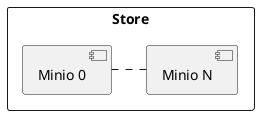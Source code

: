 @startuml
skinparam backgroundColor transparent

rectangle "Store" as s {
    component "Minio 0" as m0
    component "Minio N" as mN
}

m0 . mN
@enduml